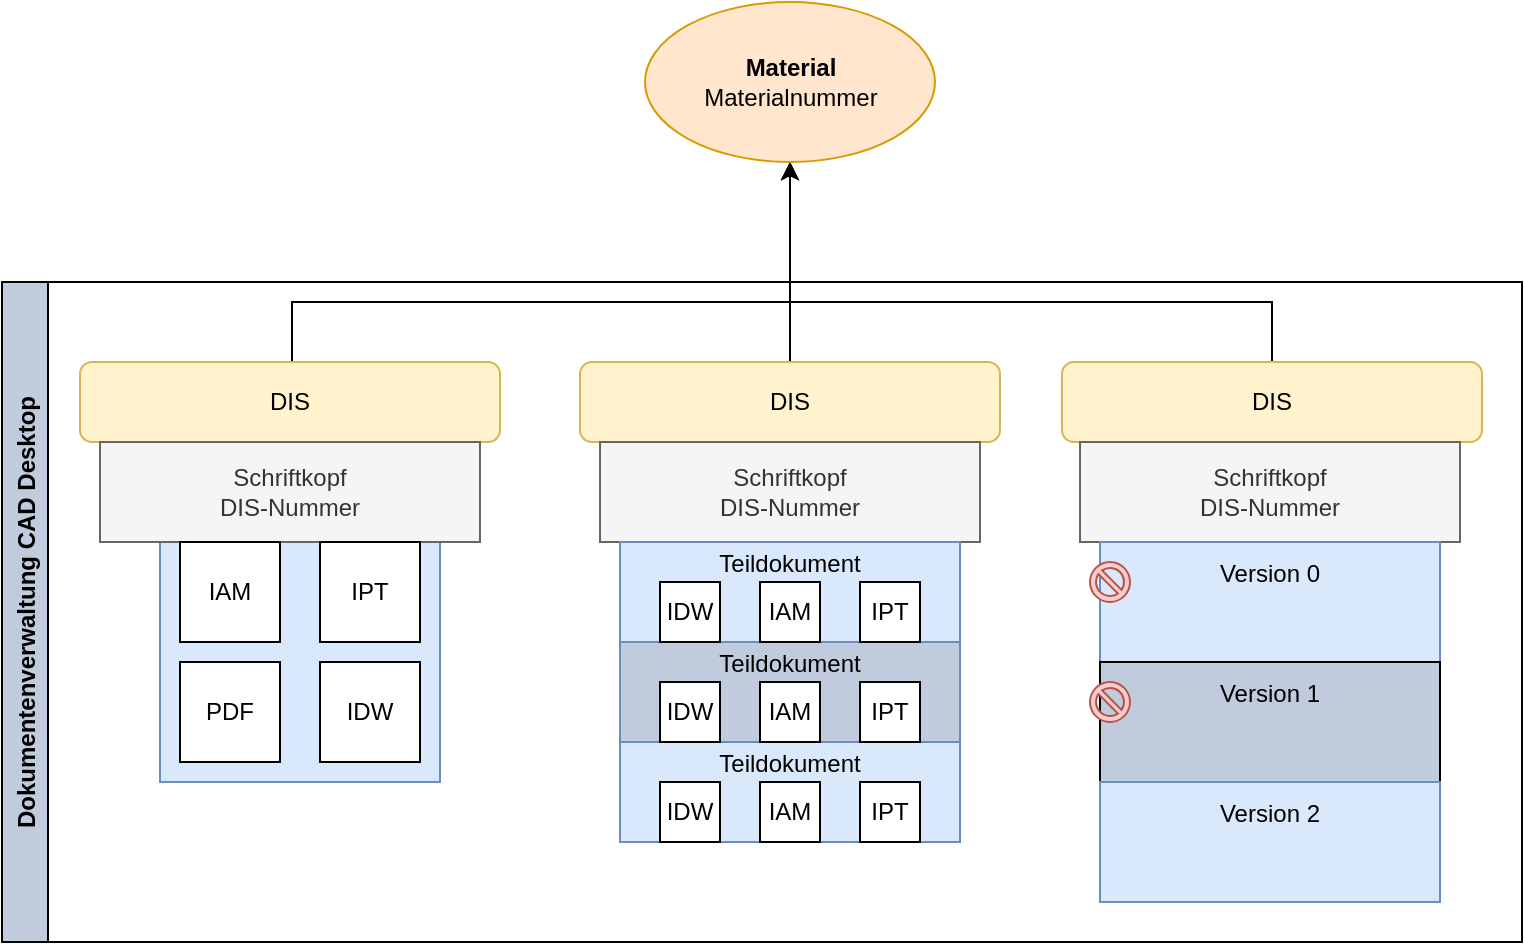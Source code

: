 <mxfile version="20.1.2" type="device"><diagram id="Fga77P7Eup_xvoUS8pLb" name="Seite-1"><mxGraphModel dx="981" dy="608" grid="1" gridSize="10" guides="1" tooltips="1" connect="1" arrows="1" fold="1" page="1" pageScale="1" pageWidth="827" pageHeight="1169" math="0" shadow="0"><root><mxCell id="0"/><mxCell id="1" parent="0"/><mxCell id="JfJ1l809MdFlCroO9SkY-10" style="edgeStyle=orthogonalEdgeStyle;rounded=0;orthogonalLoop=1;jettySize=auto;html=1;entryX=0.5;entryY=1;entryDx=0;entryDy=0;strokeWidth=1;" edge="1" parent="1" source="JfJ1l809MdFlCroO9SkY-1" target="JfJ1l809MdFlCroO9SkY-4"><mxGeometry relative="1" as="geometry"><Array as="points"><mxPoint x="175" y="200"/><mxPoint x="424" y="200"/></Array></mxGeometry></mxCell><mxCell id="JfJ1l809MdFlCroO9SkY-7" style="edgeStyle=orthogonalEdgeStyle;rounded=0;orthogonalLoop=1;jettySize=auto;html=1;" edge="1" parent="1" source="JfJ1l809MdFlCroO9SkY-2" target="JfJ1l809MdFlCroO9SkY-4"><mxGeometry relative="1" as="geometry"><Array as="points"><mxPoint x="424" y="210"/><mxPoint x="424" y="210"/></Array></mxGeometry></mxCell><mxCell id="JfJ1l809MdFlCroO9SkY-9" style="edgeStyle=orthogonalEdgeStyle;rounded=0;orthogonalLoop=1;jettySize=auto;html=1;entryX=0.5;entryY=1;entryDx=0;entryDy=0;" edge="1" parent="1" source="JfJ1l809MdFlCroO9SkY-3" target="JfJ1l809MdFlCroO9SkY-4"><mxGeometry relative="1" as="geometry"><mxPoint x="580" y="170" as="targetPoint"/><Array as="points"><mxPoint x="665" y="200"/><mxPoint x="424" y="200"/></Array></mxGeometry></mxCell><mxCell id="JfJ1l809MdFlCroO9SkY-3" value="DIS" style="rounded=1;whiteSpace=wrap;html=1;fillColor=#fff2cc;strokeColor=#d6b656;" vertex="1" parent="1"><mxGeometry x="560" y="230" width="210" height="40" as="geometry"/></mxCell><mxCell id="JfJ1l809MdFlCroO9SkY-4" value="&lt;b&gt;Material&lt;/b&gt;&lt;br&gt;Materialnummer" style="ellipse;whiteSpace=wrap;html=1;fillColor=#ffe6cc;strokeColor=#d79b00;" vertex="1" parent="1"><mxGeometry x="351.5" y="50" width="145" height="80" as="geometry"/></mxCell><mxCell id="JfJ1l809MdFlCroO9SkY-46" value="Dokumentenverwaltung CAD Desktop" style="swimlane;horizontal=0;fillColor=#C0CCDE;strokeWidth=1;gradientColor=none;swimlaneFillColor=none;" vertex="1" parent="1"><mxGeometry x="30" y="190" width="760" height="330" as="geometry"><mxRectangle x="30" y="190" width="40" height="250" as="alternateBounds"/></mxGeometry></mxCell><mxCell id="JfJ1l809MdFlCroO9SkY-19" value="" style="rounded=0;whiteSpace=wrap;html=1;fillColor=#dae8fc;strokeColor=#6c8ebf;" vertex="1" parent="JfJ1l809MdFlCroO9SkY-46"><mxGeometry x="79" y="130" width="140" height="120" as="geometry"/></mxCell><mxCell id="JfJ1l809MdFlCroO9SkY-1" value="DIS" style="rounded=1;whiteSpace=wrap;html=1;fillColor=#fff2cc;strokeColor=#d6b656;" vertex="1" parent="JfJ1l809MdFlCroO9SkY-46"><mxGeometry x="39" y="40" width="210" height="40" as="geometry"/></mxCell><mxCell id="JfJ1l809MdFlCroO9SkY-2" value="DIS" style="rounded=1;whiteSpace=wrap;html=1;fillColor=#fff2cc;strokeColor=#d6b656;" vertex="1" parent="JfJ1l809MdFlCroO9SkY-46"><mxGeometry x="289" y="40" width="210" height="40" as="geometry"/></mxCell><mxCell id="JfJ1l809MdFlCroO9SkY-12" value="Schriftkopf&lt;br&gt;DIS-Nummer&lt;span style=&quot;color: rgba(0, 0, 0, 0); font-family: monospace; font-size: 0px; text-align: start;&quot;&gt;%3CmxGraphModel%3E%3Croot%3E%3CmxCell%20id%3D%220%22%2F%3E%3CmxCell%20id%3D%221%22%20parent%3D%220%22%2F%3E%3CmxCell%20id%3D%222%22%20value%3D%22%22%20style%3D%22rounded%3D1%3BwhiteSpace%3Dwrap%3Bhtml%3D1%3B%22%20vertex%3D%221%22%20parent%3D%221%22%3E%3CmxGeometry%20x%3D%2270%22%20y%3D%22230%22%20width%3D%22210%22%20height%3D%22270%22%20as%3D%22geometry%22%2F%3E%3C%2FmxCell%3E%3C%2Froot%3E%3C%2FmxGraphModel%3E&lt;/span&gt;" style="rounded=0;whiteSpace=wrap;html=1;fillColor=#f5f5f5;fontColor=#333333;strokeColor=#666666;" vertex="1" parent="JfJ1l809MdFlCroO9SkY-46"><mxGeometry x="49" y="80" width="190" height="50" as="geometry"/></mxCell><mxCell id="JfJ1l809MdFlCroO9SkY-13" value="Schriftkopf&lt;br&gt;DIS-Nummer&lt;span style=&quot;color: rgba(0, 0, 0, 0); font-family: monospace; font-size: 0px; text-align: start;&quot;&gt;%3CmxGraphModel%3E%3Croot%3E%3CmxCell%20id%3D%220%22%2F%3E%3CmxCell%20id%3D%221%22%20parent%3D%220%22%2F%3E%3CmxCell%20id%3D%222%22%20value%3D%22%22%20style%3D%22rounded%3D1%3BwhiteSpace%3Dwrap%3Bhtml%3D1%3B%22%20vertex%3D%221%22%20parent%3D%221%22%3E%3CmxGeometry%20x%3D%2270%22%20y%3D%22230%22%20width%3D%22210%22%20height%3D%22270%22%20as%3D%22geometry%22%2F%3E%3C%2FmxCell%3E%3C%2Froot%3E%3C%2FmxGraphModel%3E&lt;/span&gt;" style="rounded=0;whiteSpace=wrap;html=1;fillColor=#f5f5f5;fontColor=#333333;strokeColor=#666666;" vertex="1" parent="JfJ1l809MdFlCroO9SkY-46"><mxGeometry x="299" y="80" width="190" height="50" as="geometry"/></mxCell><mxCell id="JfJ1l809MdFlCroO9SkY-14" value="Schriftkopf&lt;br&gt;DIS-Nummer&lt;span style=&quot;color: rgba(0, 0, 0, 0); font-family: monospace; font-size: 0px; text-align: start;&quot;&gt;%3CmxGraphModel%3E%3Croot%3E%3CmxCell%20id%3D%220%22%2F%3E%3CmxCell%20id%3D%221%22%20parent%3D%220%22%2F%3E%3CmxCell%20id%3D%222%22%20value%3D%22%22%20style%3D%22rounded%3D1%3BwhiteSpace%3Dwrap%3Bhtml%3D1%3B%22%20vertex%3D%221%22%20parent%3D%221%22%3E%3CmxGeometry%20x%3D%2270%22%20y%3D%22230%22%20width%3D%22210%22%20height%3D%22270%22%20as%3D%22geometry%22%2F%3E%3C%2FmxCell%3E%3C%2Froot%3E%3C%2FmxGraphModel%3E&lt;/span&gt;" style="rounded=0;whiteSpace=wrap;html=1;fillColor=#f5f5f5;fontColor=#333333;strokeColor=#666666;" vertex="1" parent="JfJ1l809MdFlCroO9SkY-46"><mxGeometry x="539" y="80" width="190" height="50" as="geometry"/></mxCell><mxCell id="JfJ1l809MdFlCroO9SkY-15" value="IAM&lt;span style=&quot;color: rgba(0, 0, 0, 0); font-family: monospace; font-size: 0px; text-align: start;&quot;&gt;%3CmxGraphModel%3E%3Croot%3E%3CmxCell%20id%3D%220%22%2F%3E%3CmxCell%20id%3D%221%22%20parent%3D%220%22%2F%3E%3CmxCell%20id%3D%222%22%20value%3D%22Schriftkopf%26lt%3Bbr%26gt%3BDIS-Nummer%26lt%3Bspan%20style%3D%26quot%3Bcolor%3A%20rgba(0%2C%200%2C%200%2C%200)%3B%20font-family%3A%20monospace%3B%20font-size%3A%200px%3B%20text-align%3A%20start%3B%26quot%3B%26gt%3B%253CmxGraphModel%253E%253Croot%253E%253CmxCell%2520id%253D%25220%2522%252F%253E%253CmxCell%2520id%253D%25221%2522%2520parent%253D%25220%2522%252F%253E%253CmxCell%2520id%253D%25222%2522%2520value%253D%2522%2522%2520style%253D%2522rounded%253D1%253BwhiteSpace%253Dwrap%253Bhtml%253D1%253B%2522%2520vertex%253D%25221%2522%2520parent%253D%25221%2522%253E%253CmxGeometry%2520x%253D%252270%2522%2520y%253D%2522230%2522%2520width%253D%2522210%2522%2520height%253D%2522270%2522%2520as%253D%2522geometry%2522%252F%253E%253C%252FmxCell%253E%253C%252Froot%253E%253C%252FmxGraphModel%253E%26lt%3B%2Fspan%26gt%3B%22%20style%3D%22rounded%3D0%3BwhiteSpace%3Dwrap%3Bhtml%3D1%3B%22%20vertex%3D%221%22%20parent%3D%221%22%3E%3CmxGeometry%20x%3D%2280%22%20y%3D%22270%22%20width%3D%22190%22%20height%3D%2250%22%20as%3D%22geometry%22%2F%3E%3C%2FmxCell%3E%3C%2Froot%3E%3C%2FmxGraphModel%3E&lt;/span&gt;" style="whiteSpace=wrap;html=1;aspect=fixed;" vertex="1" parent="JfJ1l809MdFlCroO9SkY-46"><mxGeometry x="89" y="130" width="50" height="50" as="geometry"/></mxCell><mxCell id="JfJ1l809MdFlCroO9SkY-16" value="IPT" style="whiteSpace=wrap;html=1;aspect=fixed;" vertex="1" parent="JfJ1l809MdFlCroO9SkY-46"><mxGeometry x="159" y="130" width="50" height="50" as="geometry"/></mxCell><mxCell id="JfJ1l809MdFlCroO9SkY-17" value="IDW" style="whiteSpace=wrap;html=1;aspect=fixed;" vertex="1" parent="JfJ1l809MdFlCroO9SkY-46"><mxGeometry x="159" y="190" width="50" height="50" as="geometry"/></mxCell><mxCell id="JfJ1l809MdFlCroO9SkY-18" value="PDF" style="whiteSpace=wrap;html=1;aspect=fixed;" vertex="1" parent="JfJ1l809MdFlCroO9SkY-46"><mxGeometry x="89" y="190" width="50" height="50" as="geometry"/></mxCell><mxCell id="JfJ1l809MdFlCroO9SkY-23" value="Teildokument&lt;br&gt;&lt;br&gt;&amp;nbsp; &amp;nbsp;" style="rounded=0;whiteSpace=wrap;html=1;fillColor=#dae8fc;strokeColor=#6c8ebf;" vertex="1" parent="JfJ1l809MdFlCroO9SkY-46"><mxGeometry x="309" y="130" width="170" height="50" as="geometry"/></mxCell><mxCell id="JfJ1l809MdFlCroO9SkY-24" value="Teildokument&lt;br&gt;&lt;br&gt;&amp;nbsp; &amp;nbsp;" style="rounded=0;whiteSpace=wrap;html=1;fillColor=#C0CCDE;strokeColor=#6c8ebf;" vertex="1" parent="JfJ1l809MdFlCroO9SkY-46"><mxGeometry x="309" y="180" width="170" height="50" as="geometry"/></mxCell><mxCell id="JfJ1l809MdFlCroO9SkY-25" value="Teildokument&lt;br&gt;&lt;br&gt;&amp;nbsp; &amp;nbsp;" style="rounded=0;whiteSpace=wrap;html=1;align=center;fillColor=#dae8fc;strokeColor=#6c8ebf;" vertex="1" parent="JfJ1l809MdFlCroO9SkY-46"><mxGeometry x="309" y="230" width="170" height="50" as="geometry"/></mxCell><mxCell id="JfJ1l809MdFlCroO9SkY-26" value="IDW" style="rounded=0;whiteSpace=wrap;html=1;" vertex="1" parent="JfJ1l809MdFlCroO9SkY-46"><mxGeometry x="329" y="250" width="30" height="30" as="geometry"/></mxCell><mxCell id="JfJ1l809MdFlCroO9SkY-27" value="IAM" style="rounded=0;whiteSpace=wrap;html=1;" vertex="1" parent="JfJ1l809MdFlCroO9SkY-46"><mxGeometry x="379" y="250" width="30" height="30" as="geometry"/></mxCell><mxCell id="JfJ1l809MdFlCroO9SkY-28" value="IPT" style="rounded=0;whiteSpace=wrap;html=1;" vertex="1" parent="JfJ1l809MdFlCroO9SkY-46"><mxGeometry x="429" y="250" width="30" height="30" as="geometry"/></mxCell><mxCell id="JfJ1l809MdFlCroO9SkY-29" value="IDW" style="rounded=0;whiteSpace=wrap;html=1;" vertex="1" parent="JfJ1l809MdFlCroO9SkY-46"><mxGeometry x="329" y="200" width="30" height="30" as="geometry"/></mxCell><mxCell id="JfJ1l809MdFlCroO9SkY-30" value="IAM" style="rounded=0;whiteSpace=wrap;html=1;" vertex="1" parent="JfJ1l809MdFlCroO9SkY-46"><mxGeometry x="379" y="200" width="30" height="30" as="geometry"/></mxCell><mxCell id="JfJ1l809MdFlCroO9SkY-31" value="IPT" style="rounded=0;whiteSpace=wrap;html=1;" vertex="1" parent="JfJ1l809MdFlCroO9SkY-46"><mxGeometry x="429" y="200" width="30" height="30" as="geometry"/></mxCell><mxCell id="JfJ1l809MdFlCroO9SkY-32" value="IDW" style="rounded=0;whiteSpace=wrap;html=1;" vertex="1" parent="JfJ1l809MdFlCroO9SkY-46"><mxGeometry x="329" y="150" width="30" height="30" as="geometry"/></mxCell><mxCell id="JfJ1l809MdFlCroO9SkY-33" value="IAM" style="rounded=0;whiteSpace=wrap;html=1;" vertex="1" parent="JfJ1l809MdFlCroO9SkY-46"><mxGeometry x="379" y="150" width="30" height="30" as="geometry"/></mxCell><mxCell id="JfJ1l809MdFlCroO9SkY-34" value="IPT" style="rounded=0;whiteSpace=wrap;html=1;" vertex="1" parent="JfJ1l809MdFlCroO9SkY-46"><mxGeometry x="429" y="150" width="30" height="30" as="geometry"/></mxCell><mxCell id="JfJ1l809MdFlCroO9SkY-37" value="Version 0&lt;br&gt;&lt;br&gt;&amp;nbsp;&amp;nbsp;" style="rounded=0;whiteSpace=wrap;html=1;fillColor=#dae8fc;strokeColor=#6c8ebf;" vertex="1" parent="JfJ1l809MdFlCroO9SkY-46"><mxGeometry x="549" y="130" width="170" height="60" as="geometry"/></mxCell><mxCell id="JfJ1l809MdFlCroO9SkY-38" value="Version 1&lt;br&gt;&lt;br&gt;&amp;nbsp; &amp;nbsp;" style="rounded=0;whiteSpace=wrap;html=1;fillColor=#C0CCDE;" vertex="1" parent="JfJ1l809MdFlCroO9SkY-46"><mxGeometry x="549" y="190" width="170" height="60" as="geometry"/></mxCell><mxCell id="JfJ1l809MdFlCroO9SkY-39" value="Version 2&lt;br&gt;&lt;br&gt;&amp;nbsp;&amp;nbsp;" style="rounded=0;whiteSpace=wrap;html=1;fillColor=#dae8fc;strokeColor=#6c8ebf;" vertex="1" parent="JfJ1l809MdFlCroO9SkY-46"><mxGeometry x="549" y="250" width="170" height="60" as="geometry"/></mxCell><mxCell id="JfJ1l809MdFlCroO9SkY-42" value="" style="verticalLabelPosition=bottom;verticalAlign=top;html=1;shape=mxgraph.basic.no_symbol;fillColor=#f8cecc;strokeColor=#b85450;" vertex="1" parent="JfJ1l809MdFlCroO9SkY-46"><mxGeometry x="544" y="140" width="20" height="20" as="geometry"/></mxCell><mxCell id="JfJ1l809MdFlCroO9SkY-43" value="" style="verticalLabelPosition=bottom;verticalAlign=top;html=1;shape=mxgraph.basic.no_symbol;fillColor=#f8cecc;strokeColor=#b85450;" vertex="1" parent="JfJ1l809MdFlCroO9SkY-46"><mxGeometry x="544" y="200" width="20" height="20" as="geometry"/></mxCell><mxCell id="JfJ1l809MdFlCroO9SkY-64" value="IAM&lt;span style=&quot;color: rgba(0, 0, 0, 0); font-family: monospace; font-size: 0px; text-align: start;&quot;&gt;%3CmxGraphModel%3E%3Croot%3E%3CmxCell%20id%3D%220%22%2F%3E%3CmxCell%20id%3D%221%22%20parent%3D%220%22%2F%3E%3CmxCell%20id%3D%222%22%20value%3D%22Schriftkopf%26lt%3Bbr%26gt%3BDIS-Nummer%26lt%3Bspan%20style%3D%26quot%3Bcolor%3A%20rgba(0%2C%200%2C%200%2C%200)%3B%20font-family%3A%20monospace%3B%20font-size%3A%200px%3B%20text-align%3A%20start%3B%26quot%3B%26gt%3B%253CmxGraphModel%253E%253Croot%253E%253CmxCell%2520id%253D%25220%2522%252F%253E%253CmxCell%2520id%253D%25221%2522%2520parent%253D%25220%2522%252F%253E%253CmxCell%2520id%253D%25222%2522%2520value%253D%2522%2522%2520style%253D%2522rounded%253D1%253BwhiteSpace%253Dwrap%253Bhtml%253D1%253B%2522%2520vertex%253D%25221%2522%2520parent%253D%25221%2522%253E%253CmxGeometry%2520x%253D%252270%2522%2520y%253D%2522230%2522%2520width%253D%2522210%2522%2520height%253D%2522270%2522%2520as%253D%2522geometry%2522%252F%253E%253C%252FmxCell%253E%253C%252Froot%253E%253C%252FmxGraphModel%253E%26lt%3B%2Fspan%26gt%3B%22%20style%3D%22rounded%3D0%3BwhiteSpace%3Dwrap%3Bhtml%3D1%3B%22%20vertex%3D%221%22%20parent%3D%221%22%3E%3CmxGeometry%20x%3D%2280%22%20y%3D%22270%22%20width%3D%22190%22%20height%3D%2250%22%20as%3D%22geometry%22%2F%3E%3C%2FmxCell%3E%3C%2Froot%3E%3C%2FmxGraphModel%3E&lt;/span&gt;" style="whiteSpace=wrap;html=1;aspect=fixed;" vertex="1" parent="JfJ1l809MdFlCroO9SkY-46"><mxGeometry x="89" y="130" width="50" height="50" as="geometry"/></mxCell><mxCell id="JfJ1l809MdFlCroO9SkY-65" value="PDF" style="whiteSpace=wrap;html=1;aspect=fixed;" vertex="1" parent="JfJ1l809MdFlCroO9SkY-46"><mxGeometry x="89" y="190" width="50" height="50" as="geometry"/></mxCell></root></mxGraphModel></diagram></mxfile>